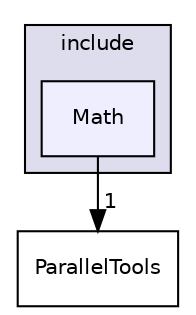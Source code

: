 digraph "Math" {
  compound=true
  node [ fontsize="10", fontname="Helvetica"];
  edge [ labelfontsize="10", labelfontname="Helvetica"];
  subgraph clusterdir_d44c64559bbebec7f509842c48db8b23 {
    graph [ bgcolor="#ddddee", pencolor="black", label="include" fontname="Helvetica", fontsize="10", URL="dir_d44c64559bbebec7f509842c48db8b23.html"]
  dir_6169d17290d9404be5262c21e04fa2c7 [shape=box, label="Math", style="filled", fillcolor="#eeeeff", pencolor="black", URL="dir_6169d17290d9404be5262c21e04fa2c7.html"];
  }
  dir_1cc750c4c0e9a955b7cffcc1eac1b2e2 [shape=box label="ParallelTools" URL="dir_1cc750c4c0e9a955b7cffcc1eac1b2e2.html"];
  dir_6169d17290d9404be5262c21e04fa2c7->dir_1cc750c4c0e9a955b7cffcc1eac1b2e2 [headlabel="1", labeldistance=1.5 headhref="dir_000010_000023.html"];
}
